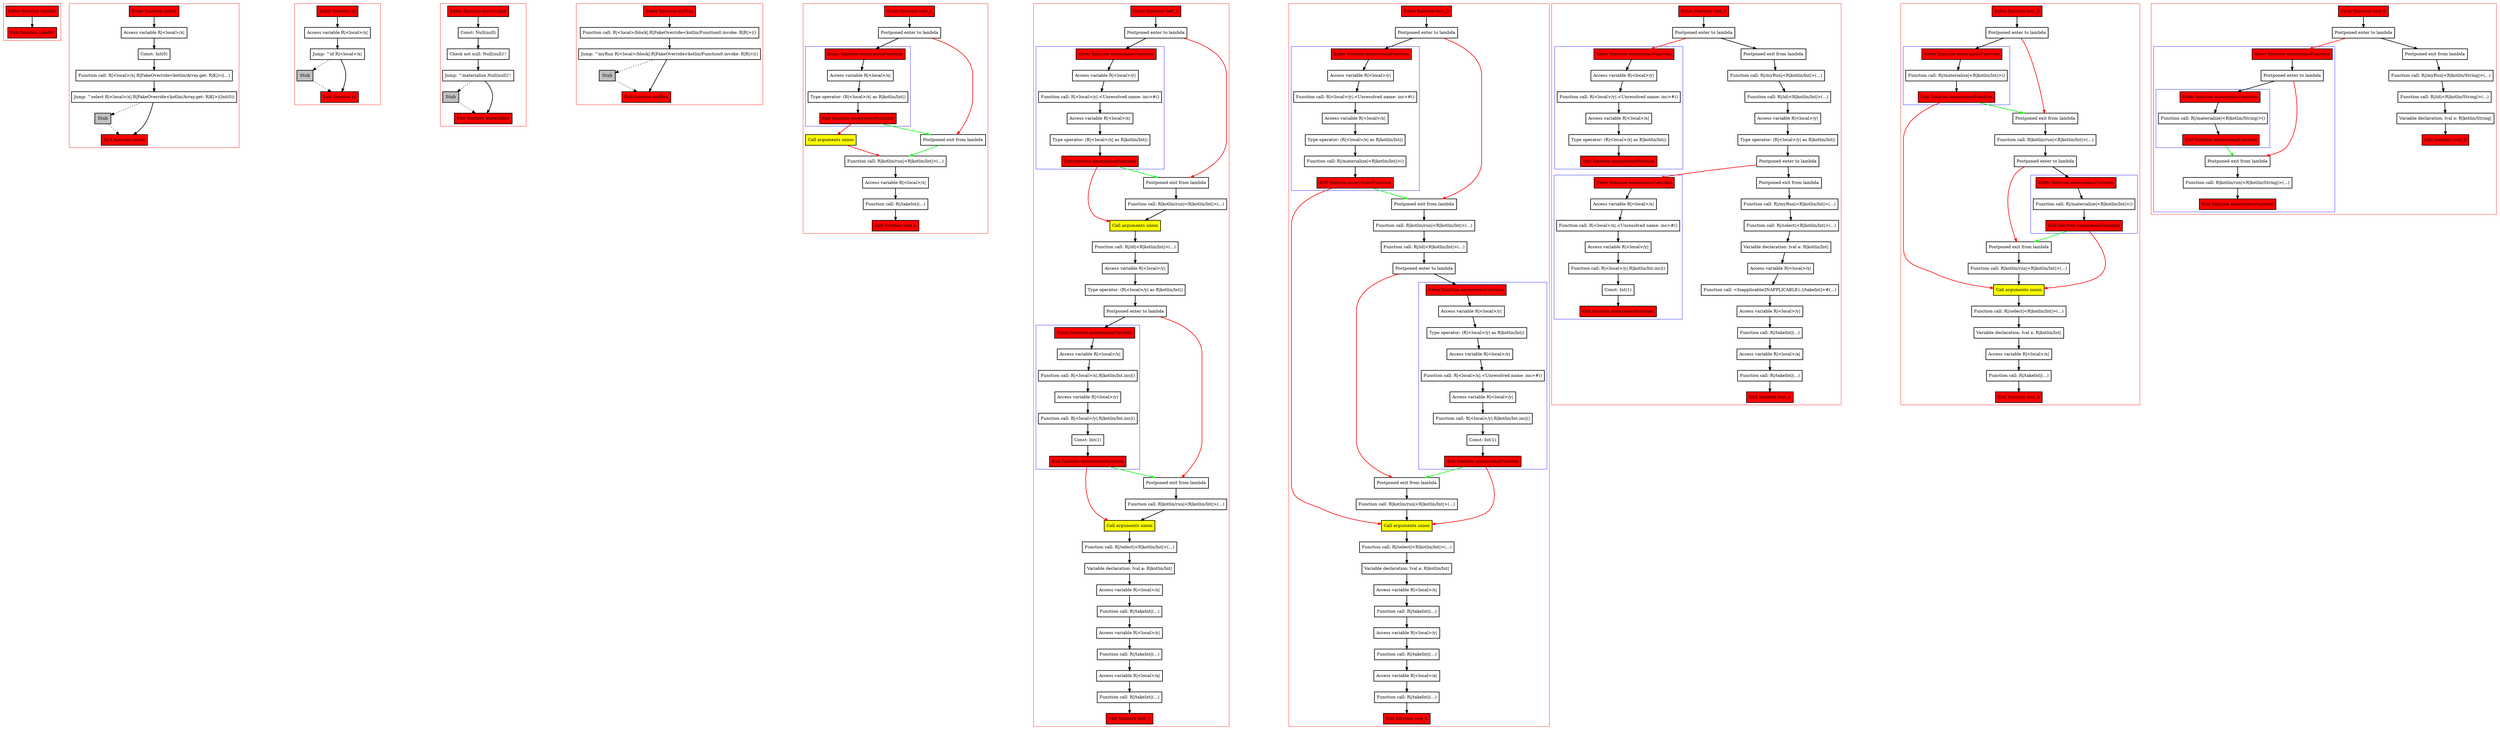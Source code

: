 digraph flowFromInplaceLambda_kt {
    graph [nodesep=3]
    node [shape=box penwidth=2]
    edge [penwidth=2]

    subgraph cluster_0 {
        color=red
        0 [label="Enter function takeInt" style="filled" fillcolor=red];
        1 [label="Exit function takeInt" style="filled" fillcolor=red];
    }
    0 -> {1};

    subgraph cluster_1 {
        color=red
        2 [label="Enter function select" style="filled" fillcolor=red];
        4 [label="Access variable R|<local>/x|"];
        5 [label="Const: Int(0)"];
        6 [label="Function call: R|<local>/x|.R|FakeOverride<kotlin/Array.get: R|K|>|(...)"];
        7 [label="Jump: ^select R|<local>/x|.R|FakeOverride<kotlin/Array.get: R|K|>|(Int(0))"];
        8 [label="Stub" style="filled" fillcolor=gray];
        3 [label="Exit function select" style="filled" fillcolor=red];
    }
    2 -> {4};
    4 -> {5};
    5 -> {6};
    6 -> {7};
    7 -> {3};
    7 -> {8} [style=dotted];
    8 -> {3} [style=dotted];

    subgraph cluster_2 {
        color=red
        9 [label="Enter function id" style="filled" fillcolor=red];
        11 [label="Access variable R|<local>/x|"];
        12 [label="Jump: ^id R|<local>/x|"];
        13 [label="Stub" style="filled" fillcolor=gray];
        10 [label="Exit function id" style="filled" fillcolor=red];
    }
    9 -> {11};
    11 -> {12};
    12 -> {10};
    12 -> {13} [style=dotted];
    13 -> {10} [style=dotted];

    subgraph cluster_3 {
        color=red
        14 [label="Enter function materialize" style="filled" fillcolor=red];
        16 [label="Const: Null(null)"];
        17 [label="Check not null: Null(null)!!"];
        18 [label="Jump: ^materialize Null(null)!!"];
        19 [label="Stub" style="filled" fillcolor=gray];
        15 [label="Exit function materialize" style="filled" fillcolor=red];
    }
    14 -> {16};
    16 -> {17};
    17 -> {18};
    18 -> {15};
    18 -> {19} [style=dotted];
    19 -> {15} [style=dotted];

    subgraph cluster_4 {
        color=red
        20 [label="Enter function myRun" style="filled" fillcolor=red];
        22 [label="Function call: R|<local>/block|.R|FakeOverride<kotlin/Function0.invoke: R|R|>|()"];
        23 [label="Jump: ^myRun R|<local>/block|.R|FakeOverride<kotlin/Function0.invoke: R|R|>|()"];
        24 [label="Stub" style="filled" fillcolor=gray];
        21 [label="Exit function myRun" style="filled" fillcolor=red];
    }
    20 -> {22};
    22 -> {23};
    23 -> {21};
    23 -> {24} [style=dotted];
    24 -> {21} [style=dotted];

    subgraph cluster_5 {
        color=red
        25 [label="Enter function test_1" style="filled" fillcolor=red];
        27 [label="Postponed enter to lambda"];
        subgraph cluster_6 {
            color=blue
            33 [label="Enter function anonymousFunction" style="filled" fillcolor=red];
            35 [label="Access variable R|<local>/x|"];
            36 [label="Type operator: (R|<local>/x| as R|kotlin/Int|)"];
            34 [label="Exit function anonymousFunction" style="filled" fillcolor=red];
        }
        30 [label="Call arguments union" style="filled" fillcolor=yellow];
        28 [label="Postponed exit from lambda"];
        29 [label="Function call: R|kotlin/run|<R|kotlin/Int|>(...)"];
        31 [label="Access variable R|<local>/x|"];
        32 [label="Function call: R|/takeInt|(...)"];
        26 [label="Exit function test_1" style="filled" fillcolor=red];
    }
    25 -> {27};
    27 -> {33};
    27 -> {28} [color=red];
    28 -> {29} [color=green];
    29 -> {31};
    30 -> {29} [color=red];
    31 -> {32};
    32 -> {26};
    33 -> {35};
    34 -> {28} [color=green];
    34 -> {30} [color=red];
    35 -> {36};
    36 -> {34};

    subgraph cluster_7 {
        color=red
        37 [label="Enter function test_2" style="filled" fillcolor=red];
        39 [label="Postponed enter to lambda"];
        subgraph cluster_8 {
            color=blue
            58 [label="Enter function anonymousFunction" style="filled" fillcolor=red];
            60 [label="Access variable R|<local>/y|"];
            61 [label="Function call: R|<local>/y|.<Unresolved name: inc>#()"];
            62 [label="Access variable R|<local>/x|"];
            63 [label="Type operator: (R|<local>/x| as R|kotlin/Int|)"];
            59 [label="Exit function anonymousFunction" style="filled" fillcolor=red];
        }
        40 [label="Postponed exit from lambda"];
        41 [label="Function call: R|kotlin/run|<R|kotlin/Int|>(...)"];
        43 [label="Call arguments union" style="filled" fillcolor=yellow];
        42 [label="Function call: R|/id|<R|kotlin/Int|>(...)"];
        44 [label="Access variable R|<local>/y|"];
        45 [label="Type operator: (R|<local>/y| as R|kotlin/Int|)"];
        46 [label="Postponed enter to lambda"];
        subgraph cluster_9 {
            color=blue
            64 [label="Enter function anonymousFunction" style="filled" fillcolor=red];
            66 [label="Access variable R|<local>/x|"];
            67 [label="Function call: R|<local>/x|.R|kotlin/Int.inc|()"];
            68 [label="Access variable R|<local>/y|"];
            69 [label="Function call: R|<local>/y|.R|kotlin/Int.inc|()"];
            70 [label="Const: Int(1)"];
            65 [label="Exit function anonymousFunction" style="filled" fillcolor=red];
        }
        47 [label="Postponed exit from lambda"];
        48 [label="Function call: R|kotlin/run|<R|kotlin/Int|>(...)"];
        50 [label="Call arguments union" style="filled" fillcolor=yellow];
        49 [label="Function call: R|/select|<R|kotlin/Int|>(...)"];
        51 [label="Variable declaration: lval a: R|kotlin/Int|"];
        52 [label="Access variable R|<local>/x|"];
        53 [label="Function call: R|/takeInt|(...)"];
        54 [label="Access variable R|<local>/y|"];
        55 [label="Function call: R|/takeInt|(...)"];
        56 [label="Access variable R|<local>/a|"];
        57 [label="Function call: R|/takeInt|(...)"];
        38 [label="Exit function test_2" style="filled" fillcolor=red];
    }
    37 -> {39};
    39 -> {58};
    39 -> {40} [color=red];
    40 -> {41};
    41 -> {43};
    42 -> {44};
    43 -> {42};
    44 -> {45};
    45 -> {46};
    46 -> {64};
    46 -> {47} [color=red];
    47 -> {48};
    48 -> {50};
    49 -> {51};
    50 -> {49};
    51 -> {52};
    52 -> {53};
    53 -> {54};
    54 -> {55};
    55 -> {56};
    56 -> {57};
    57 -> {38};
    58 -> {60};
    59 -> {40} [color=green];
    59 -> {43} [color=red];
    60 -> {61};
    61 -> {62};
    62 -> {63};
    63 -> {59};
    64 -> {66};
    65 -> {47} [color=green];
    65 -> {50} [color=red];
    66 -> {67};
    67 -> {68};
    68 -> {69};
    69 -> {70};
    70 -> {65};

    subgraph cluster_10 {
        color=red
        71 [label="Enter function test_3" style="filled" fillcolor=red];
        73 [label="Postponed enter to lambda"];
        subgraph cluster_11 {
            color=blue
            89 [label="Enter function anonymousFunction" style="filled" fillcolor=red];
            91 [label="Access variable R|<local>/y|"];
            92 [label="Function call: R|<local>/y|.<Unresolved name: inc>#()"];
            93 [label="Access variable R|<local>/x|"];
            94 [label="Type operator: (R|<local>/x| as R|kotlin/Int|)"];
            95 [label="Function call: R|/materialize|<R|kotlin/Int|>()"];
            90 [label="Exit function anonymousFunction" style="filled" fillcolor=red];
        }
        74 [label="Postponed exit from lambda"];
        75 [label="Function call: R|kotlin/run|<R|kotlin/Int|>(...)"];
        76 [label="Function call: R|/id|<R|kotlin/Int|>(...)"];
        77 [label="Postponed enter to lambda"];
        subgraph cluster_12 {
            color=blue
            96 [label="Enter function anonymousFunction" style="filled" fillcolor=red];
            98 [label="Access variable R|<local>/y|"];
            99 [label="Type operator: (R|<local>/y| as R|kotlin/Int|)"];
            100 [label="Access variable R|<local>/x|"];
            101 [label="Function call: R|<local>/x|.<Unresolved name: inc>#()"];
            102 [label="Access variable R|<local>/y|"];
            103 [label="Function call: R|<local>/y|.R|kotlin/Int.inc|()"];
            104 [label="Const: Int(1)"];
            97 [label="Exit function anonymousFunction" style="filled" fillcolor=red];
        }
        78 [label="Postponed exit from lambda"];
        79 [label="Function call: R|kotlin/run|<R|kotlin/Int|>(...)"];
        81 [label="Call arguments union" style="filled" fillcolor=yellow];
        80 [label="Function call: R|/select|<R|kotlin/Int|>(...)"];
        82 [label="Variable declaration: lval a: R|kotlin/Int|"];
        83 [label="Access variable R|<local>/x|"];
        84 [label="Function call: R|/takeInt|(...)"];
        85 [label="Access variable R|<local>/y|"];
        86 [label="Function call: R|/takeInt|(...)"];
        87 [label="Access variable R|<local>/a|"];
        88 [label="Function call: R|/takeInt|(...)"];
        72 [label="Exit function test_3" style="filled" fillcolor=red];
    }
    71 -> {73};
    73 -> {89};
    73 -> {74} [color=red];
    74 -> {75};
    75 -> {76};
    76 -> {77};
    77 -> {96};
    77 -> {78} [color=red];
    78 -> {79};
    79 -> {81};
    80 -> {82};
    81 -> {80};
    82 -> {83};
    83 -> {84};
    84 -> {85};
    85 -> {86};
    86 -> {87};
    87 -> {88};
    88 -> {72};
    89 -> {91};
    90 -> {74} [color=green];
    90 -> {81} [color=red];
    91 -> {92};
    92 -> {93};
    93 -> {94};
    94 -> {95};
    95 -> {90};
    96 -> {98};
    97 -> {78} [color=green];
    97 -> {81} [color=red];
    98 -> {99};
    99 -> {100};
    100 -> {101};
    101 -> {102};
    102 -> {103};
    103 -> {104};
    104 -> {97};

    subgraph cluster_13 {
        color=red
        105 [label="Enter function test_4" style="filled" fillcolor=red];
        107 [label="Postponed enter to lambda"];
        subgraph cluster_14 {
            color=blue
            124 [label="Enter function anonymousFunction" style="filled" fillcolor=red];
            126 [label="Access variable R|<local>/y|"];
            127 [label="Function call: R|<local>/y|.<Unresolved name: inc>#()"];
            128 [label="Access variable R|<local>/x|"];
            129 [label="Type operator: (R|<local>/x| as R|kotlin/Int|)"];
            125 [label="Exit function anonymousFunction" style="filled" fillcolor=red];
        }
        108 [label="Postponed exit from lambda"];
        109 [label="Function call: R|/myRun|<R|kotlin/Int|>(...)"];
        110 [label="Function call: R|/id|<R|kotlin/Int|>(...)"];
        111 [label="Access variable R|<local>/y|"];
        112 [label="Type operator: (R|<local>/y| as R|kotlin/Int|)"];
        113 [label="Postponed enter to lambda"];
        subgraph cluster_15 {
            color=blue
            130 [label="Enter function anonymousFunction" style="filled" fillcolor=red];
            132 [label="Access variable R|<local>/x|"];
            133 [label="Function call: R|<local>/x|.<Unresolved name: inc>#()"];
            134 [label="Access variable R|<local>/y|"];
            135 [label="Function call: R|<local>/y|.R|kotlin/Int.inc|()"];
            136 [label="Const: Int(1)"];
            131 [label="Exit function anonymousFunction" style="filled" fillcolor=red];
        }
        114 [label="Postponed exit from lambda"];
        115 [label="Function call: R|/myRun|<R|kotlin/Int|>(...)"];
        116 [label="Function call: R|/select|<R|kotlin/Int|>(...)"];
        117 [label="Variable declaration: lval a: R|kotlin/Int|"];
        118 [label="Access variable R|<local>/x|"];
        119 [label="Function call: <Inapplicable(INAPPLICABLE): [/takeInt]>#(...)"];
        120 [label="Access variable R|<local>/y|"];
        121 [label="Function call: R|/takeInt|(...)"];
        122 [label="Access variable R|<local>/a|"];
        123 [label="Function call: R|/takeInt|(...)"];
        106 [label="Exit function test_4" style="filled" fillcolor=red];
    }
    105 -> {107};
    107 -> {108};
    107 -> {124} [color=red];
    108 -> {109};
    109 -> {110};
    110 -> {111};
    111 -> {112};
    112 -> {113};
    113 -> {114};
    113 -> {130} [color=red];
    114 -> {115};
    115 -> {116};
    116 -> {117};
    117 -> {118};
    118 -> {119};
    119 -> {120};
    120 -> {121};
    121 -> {122};
    122 -> {123};
    123 -> {106};
    124 -> {126};
    126 -> {127};
    127 -> {128};
    128 -> {129};
    129 -> {125};
    130 -> {132};
    132 -> {133};
    133 -> {134};
    134 -> {135};
    135 -> {136};
    136 -> {131};

    subgraph cluster_16 {
        color=red
        137 [label="Enter function test_5" style="filled" fillcolor=red];
        139 [label="Postponed enter to lambda"];
        subgraph cluster_17 {
            color=blue
            150 [label="Enter function anonymousFunction" style="filled" fillcolor=red];
            152 [label="Function call: R|/materialize|<R|kotlin/Int|>()"];
            151 [label="Exit function anonymousFunction" style="filled" fillcolor=red];
        }
        140 [label="Postponed exit from lambda"];
        141 [label="Function call: R|kotlin/run|<R|kotlin/Int|>(...)"];
        142 [label="Postponed enter to lambda"];
        subgraph cluster_18 {
            color=blue
            153 [label="Enter function anonymousFunction" style="filled" fillcolor=red];
            155 [label="Function call: R|/materialize|<R|kotlin/Int|>()"];
            154 [label="Exit function anonymousFunction" style="filled" fillcolor=red];
        }
        143 [label="Postponed exit from lambda"];
        144 [label="Function call: R|kotlin/run|<R|kotlin/Int|>(...)"];
        146 [label="Call arguments union" style="filled" fillcolor=yellow];
        145 [label="Function call: R|/select|<R|kotlin/Int|>(...)"];
        147 [label="Variable declaration: lval x: R|kotlin/Int|"];
        148 [label="Access variable R|<local>/x|"];
        149 [label="Function call: R|/takeInt|(...)"];
        138 [label="Exit function test_5" style="filled" fillcolor=red];
    }
    137 -> {139};
    139 -> {150};
    139 -> {140} [color=red];
    140 -> {141};
    141 -> {142};
    142 -> {153};
    142 -> {143} [color=red];
    143 -> {144};
    144 -> {146};
    145 -> {147};
    146 -> {145};
    147 -> {148};
    148 -> {149};
    149 -> {138};
    150 -> {152};
    151 -> {140} [color=green];
    151 -> {146} [color=red];
    152 -> {151};
    153 -> {155};
    154 -> {143} [color=green];
    154 -> {146} [color=red];
    155 -> {154};

    subgraph cluster_19 {
        color=red
        156 [label="Enter function test_6" style="filled" fillcolor=red];
        158 [label="Postponed enter to lambda"];
        subgraph cluster_20 {
            color=blue
            163 [label="Enter function anonymousFunction" style="filled" fillcolor=red];
            165 [label="Postponed enter to lambda"];
            subgraph cluster_21 {
                color=blue
                168 [label="Enter function anonymousFunction" style="filled" fillcolor=red];
                170 [label="Function call: R|/materialize|<R|kotlin/String|>()"];
                169 [label="Exit function anonymousFunction" style="filled" fillcolor=red];
            }
            166 [label="Postponed exit from lambda"];
            167 [label="Function call: R|kotlin/run|<R|kotlin/String|>(...)"];
            164 [label="Exit function anonymousFunction" style="filled" fillcolor=red];
        }
        159 [label="Postponed exit from lambda"];
        160 [label="Function call: R|/myRun|<R|kotlin/String|>(...)"];
        161 [label="Function call: R|/id|<R|kotlin/String|>(...)"];
        162 [label="Variable declaration: lval x: R|kotlin/String|"];
        157 [label="Exit function test_6" style="filled" fillcolor=red];
    }
    156 -> {158};
    158 -> {159};
    158 -> {163} [color=red];
    159 -> {160};
    160 -> {161};
    161 -> {162};
    162 -> {157};
    163 -> {165};
    165 -> {168};
    165 -> {166} [color=red];
    166 -> {167};
    167 -> {164};
    168 -> {170};
    169 -> {166} [color=green];
    170 -> {169};

}
